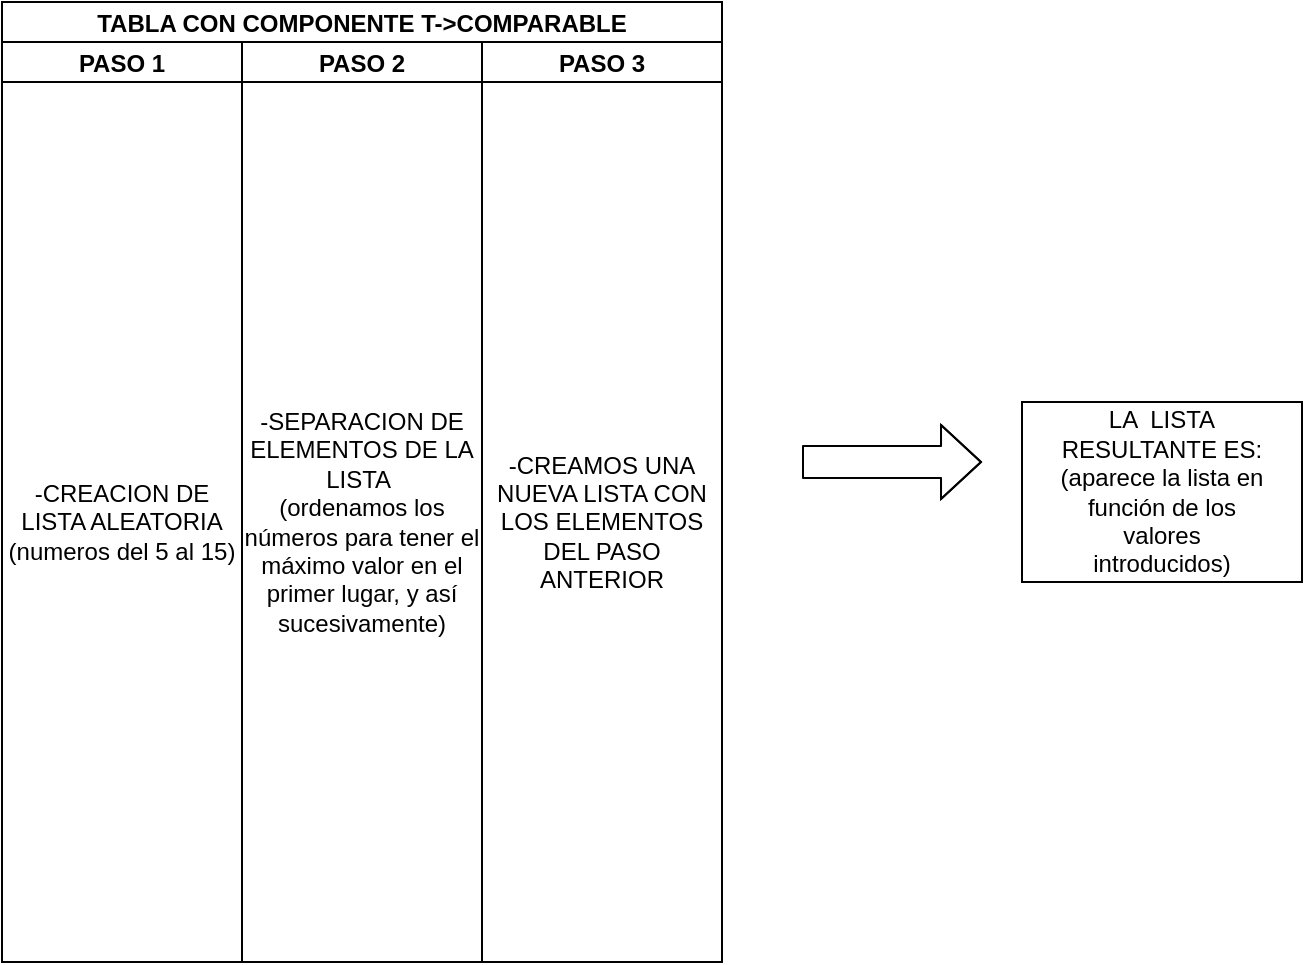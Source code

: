 <mxfile>
    <diagram id="AL-sN7tfACHJqSIeTNgF" name="Página-1">
        <mxGraphModel dx="808" dy="500" grid="1" gridSize="10" guides="1" tooltips="1" connect="1" arrows="1" fold="1" page="1" pageScale="1" pageWidth="827" pageHeight="1169" math="0" shadow="0">
            <root>
                <mxCell id="0"/>
                <mxCell id="1" parent="0"/>
                <mxCell id="2" value="TABLA CON COMPONENTE T-&gt;COMPARABLE" style="swimlane;childLayout=stackLayout;resizeParent=1;resizeParentMax=0;startSize=20;" parent="1" vertex="1">
                    <mxGeometry x="230" y="20" width="360" height="480" as="geometry"/>
                </mxCell>
                <mxCell id="3" value="PASO 1" style="swimlane;startSize=20;" parent="2" vertex="1">
                    <mxGeometry y="20" width="120" height="460" as="geometry"/>
                </mxCell>
                <mxCell id="6" value="-CREACION DE LISTA ALEATORIA&lt;br&gt;(numeros del 5&amp;nbsp;al 15)" style="text;html=1;strokeColor=none;fillColor=none;align=center;verticalAlign=middle;whiteSpace=wrap;rounded=0;" vertex="1" parent="3">
                    <mxGeometry y="20" width="120" height="440" as="geometry"/>
                </mxCell>
                <mxCell id="4" value="PASO 2" style="swimlane;startSize=20;" parent="2" vertex="1">
                    <mxGeometry x="120" y="20" width="120" height="460" as="geometry"/>
                </mxCell>
                <mxCell id="5" value="PASO 3" style="swimlane;startSize=20;" parent="2" vertex="1">
                    <mxGeometry x="240" y="20" width="120" height="460" as="geometry"/>
                </mxCell>
                <mxCell id="9" value="-CREAMOS UNA NUEVA LISTA CON LOS ELEMENTOS DEL PASO ANTERIOR" style="text;html=1;strokeColor=none;fillColor=none;align=center;verticalAlign=middle;whiteSpace=wrap;rounded=0;" vertex="1" parent="5">
                    <mxGeometry y="20" width="120" height="440" as="geometry"/>
                </mxCell>
                <mxCell id="8" value="-SEPARACION DE ELEMENTOS DE LA LISTA&amp;nbsp;&lt;br&gt;(ordenamos los números para tener el máximo valor en el primer lugar, y así sucesivamente)" style="text;html=1;strokeColor=none;fillColor=none;align=center;verticalAlign=middle;whiteSpace=wrap;rounded=0;" vertex="1" parent="1">
                    <mxGeometry x="350" y="60" width="120" height="440" as="geometry"/>
                </mxCell>
                <mxCell id="12" value="" style="shape=flexArrow;endArrow=classic;html=1;width=16;endSize=6.33;" edge="1" parent="1">
                    <mxGeometry width="50" height="50" relative="1" as="geometry">
                        <mxPoint x="630" y="250" as="sourcePoint"/>
                        <mxPoint x="720" y="250" as="targetPoint"/>
                        <Array as="points">
                            <mxPoint x="680" y="250"/>
                        </Array>
                    </mxGeometry>
                </mxCell>
                <mxCell id="14" value="" style="rounded=0;whiteSpace=wrap;html=1;" vertex="1" parent="1">
                    <mxGeometry x="740" y="220" width="140" height="90" as="geometry"/>
                </mxCell>
                <mxCell id="15" value="LA &amp;nbsp;LISTA RESULTANTE ES:&lt;br&gt;(aparece la lista en función de los valores introducidos)" style="text;html=1;strokeColor=none;fillColor=none;align=center;verticalAlign=middle;whiteSpace=wrap;rounded=0;" vertex="1" parent="1">
                    <mxGeometry x="755" y="240" width="110" height="50" as="geometry"/>
                </mxCell>
            </root>
        </mxGraphModel>
    </diagram>
</mxfile>